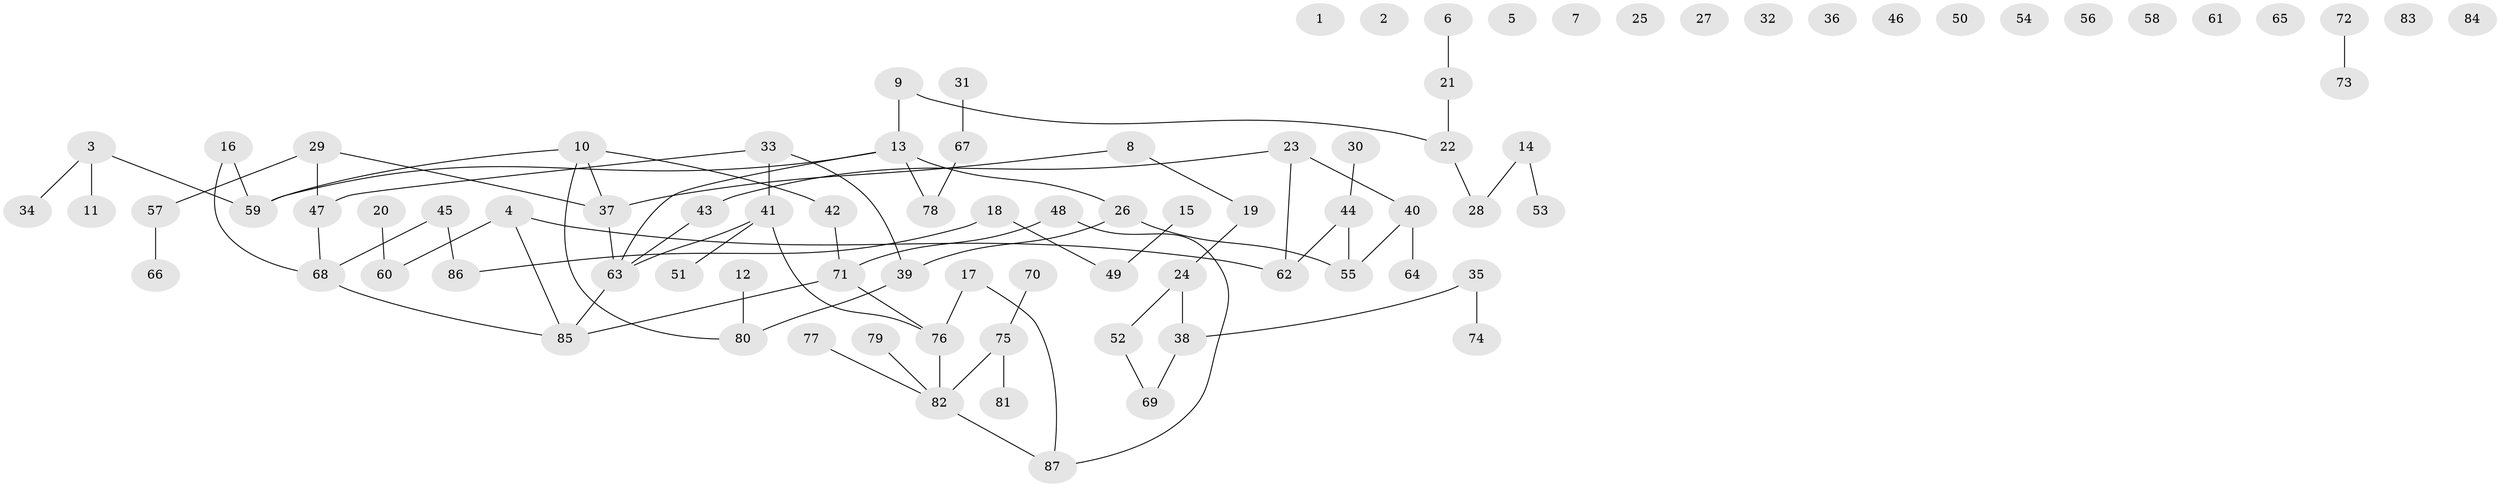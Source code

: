 // coarse degree distribution, {0: 0.3050847457627119, 2: 0.1694915254237288, 3: 0.11864406779661017, 1: 0.22033898305084745, 4: 0.11864406779661017, 7: 0.03389830508474576, 6: 0.03389830508474576}
// Generated by graph-tools (version 1.1) at 2025/41/03/06/25 10:41:22]
// undirected, 87 vertices, 82 edges
graph export_dot {
graph [start="1"]
  node [color=gray90,style=filled];
  1;
  2;
  3;
  4;
  5;
  6;
  7;
  8;
  9;
  10;
  11;
  12;
  13;
  14;
  15;
  16;
  17;
  18;
  19;
  20;
  21;
  22;
  23;
  24;
  25;
  26;
  27;
  28;
  29;
  30;
  31;
  32;
  33;
  34;
  35;
  36;
  37;
  38;
  39;
  40;
  41;
  42;
  43;
  44;
  45;
  46;
  47;
  48;
  49;
  50;
  51;
  52;
  53;
  54;
  55;
  56;
  57;
  58;
  59;
  60;
  61;
  62;
  63;
  64;
  65;
  66;
  67;
  68;
  69;
  70;
  71;
  72;
  73;
  74;
  75;
  76;
  77;
  78;
  79;
  80;
  81;
  82;
  83;
  84;
  85;
  86;
  87;
  3 -- 11;
  3 -- 34;
  3 -- 59;
  4 -- 60;
  4 -- 62;
  4 -- 85;
  6 -- 21;
  8 -- 19;
  8 -- 37;
  9 -- 13;
  9 -- 22;
  10 -- 37;
  10 -- 42;
  10 -- 59;
  10 -- 80;
  12 -- 80;
  13 -- 26;
  13 -- 59;
  13 -- 63;
  13 -- 78;
  14 -- 28;
  14 -- 53;
  15 -- 49;
  16 -- 59;
  16 -- 68;
  17 -- 76;
  17 -- 87;
  18 -- 49;
  18 -- 86;
  19 -- 24;
  20 -- 60;
  21 -- 22;
  22 -- 28;
  23 -- 40;
  23 -- 43;
  23 -- 62;
  24 -- 38;
  24 -- 52;
  26 -- 39;
  26 -- 55;
  29 -- 37;
  29 -- 47;
  29 -- 57;
  30 -- 44;
  31 -- 67;
  33 -- 39;
  33 -- 41;
  33 -- 47;
  35 -- 38;
  35 -- 74;
  37 -- 63;
  38 -- 69;
  39 -- 80;
  40 -- 55;
  40 -- 64;
  41 -- 51;
  41 -- 63;
  41 -- 76;
  42 -- 71;
  43 -- 63;
  44 -- 55;
  44 -- 62;
  45 -- 68;
  45 -- 86;
  47 -- 68;
  48 -- 71;
  48 -- 87;
  52 -- 69;
  57 -- 66;
  63 -- 85;
  67 -- 78;
  68 -- 85;
  70 -- 75;
  71 -- 76;
  71 -- 85;
  72 -- 73;
  75 -- 81;
  75 -- 82;
  76 -- 82;
  77 -- 82;
  79 -- 82;
  82 -- 87;
}

